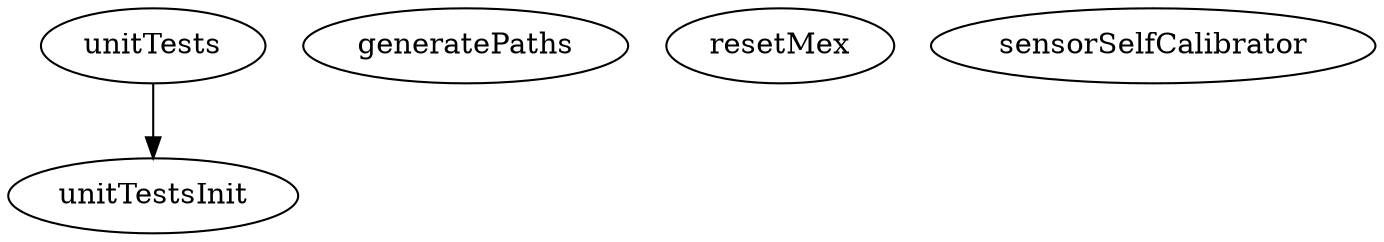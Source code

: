 /* Created by mdot for Matlab */
digraph m2html {
  unitTests -> unitTestsInit;

  generatePaths [URL="generatePaths.html"];
  resetMex [URL="resetMex.html"];
  sensorSelfCalibrator [URL="sensorSelfCalibrator.html"];
  unitTests [URL="unitTests.html"];
  unitTestsInit [URL="unitTestsInit.html"];
}